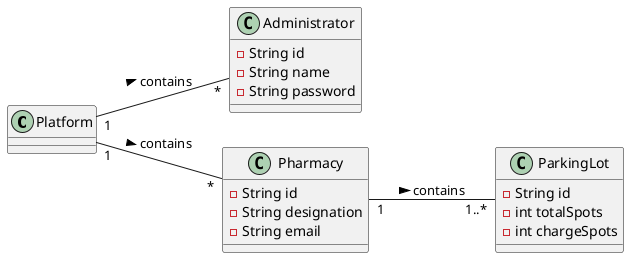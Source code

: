 @startuml

left to right direction

class Platform{
}

class Administrator{
  -String id
  -String name
  -String password
}

class Pharmacy {
  -String id
  -String designation
  -String email
}


class ParkingLot {
  -String id
  -int totalSpots
  -int chargeSpots
}

Platform"1" -- "*"Pharmacy : contains >
Platform"1" -- "*"Administrator : contains >

Pharmacy"1" -- "1..*" ParkingLot : contains >


@enduml
